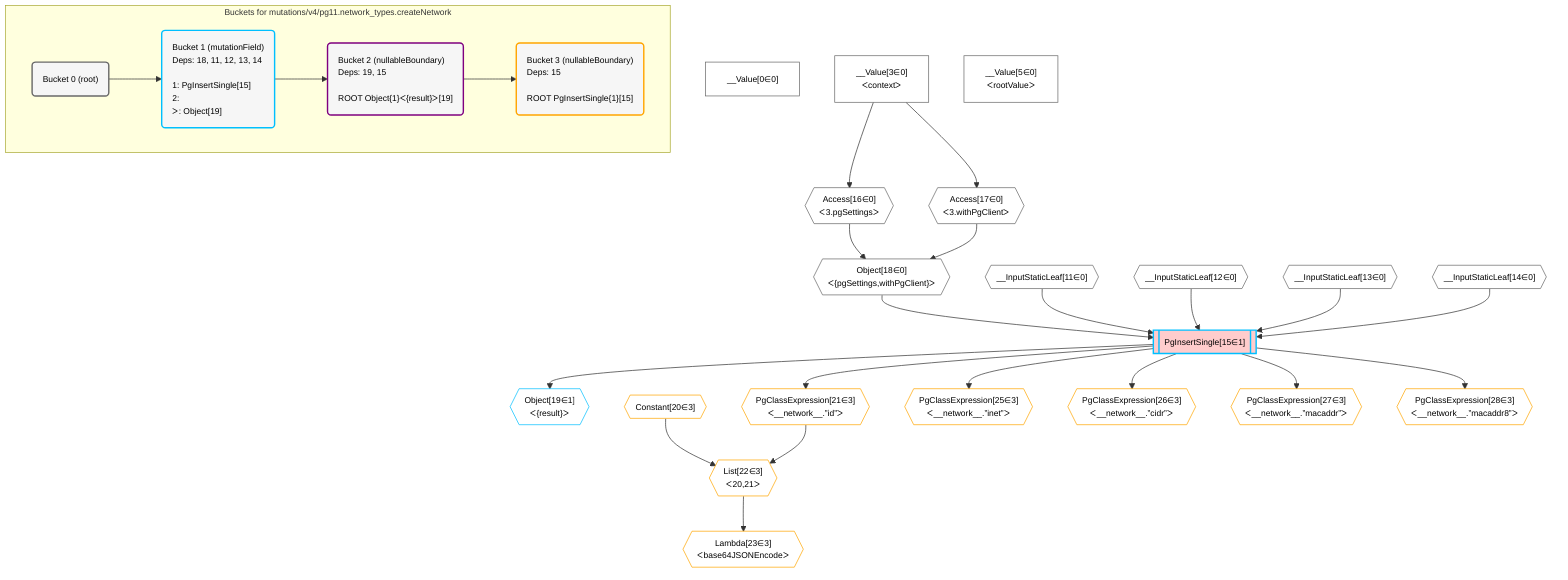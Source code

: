 %%{init: {'themeVariables': { 'fontSize': '12px'}}}%%
graph TD
    classDef path fill:#eee,stroke:#000,color:#000
    classDef plan fill:#fff,stroke-width:1px,color:#000
    classDef itemplan fill:#fff,stroke-width:2px,color:#000
    classDef unbatchedplan fill:#dff,stroke-width:1px,color:#000
    classDef sideeffectplan fill:#fcc,stroke-width:2px,color:#000
    classDef bucket fill:#f6f6f6,color:#000,stroke-width:2px,text-align:left


    %% define steps
    __Value0["__Value[0∈0]"]:::plan
    __Value3["__Value[3∈0]<br />ᐸcontextᐳ"]:::plan
    __Value5["__Value[5∈0]<br />ᐸrootValueᐳ"]:::plan
    __InputStaticLeaf11{{"__InputStaticLeaf[11∈0]"}}:::plan
    __InputStaticLeaf12{{"__InputStaticLeaf[12∈0]"}}:::plan
    __InputStaticLeaf13{{"__InputStaticLeaf[13∈0]"}}:::plan
    __InputStaticLeaf14{{"__InputStaticLeaf[14∈0]"}}:::plan
    Access16{{"Access[16∈0]<br />ᐸ3.pgSettingsᐳ"}}:::plan
    Access17{{"Access[17∈0]<br />ᐸ3.withPgClientᐳ"}}:::plan
    Object18{{"Object[18∈0]<br />ᐸ{pgSettings,withPgClient}ᐳ"}}:::plan
    PgInsertSingle15[["PgInsertSingle[15∈1]"]]:::sideeffectplan
    Object19{{"Object[19∈1]<br />ᐸ{result}ᐳ"}}:::plan
    Constant20{{"Constant[20∈3]"}}:::plan
    PgClassExpression21{{"PgClassExpression[21∈3]<br />ᐸ__network__.”id”ᐳ"}}:::plan
    List22{{"List[22∈3]<br />ᐸ20,21ᐳ"}}:::plan
    Lambda23{{"Lambda[23∈3]<br />ᐸbase64JSONEncodeᐳ"}}:::plan
    PgClassExpression25{{"PgClassExpression[25∈3]<br />ᐸ__network__.”inet”ᐳ"}}:::plan
    PgClassExpression26{{"PgClassExpression[26∈3]<br />ᐸ__network__.”cidr”ᐳ"}}:::plan
    PgClassExpression27{{"PgClassExpression[27∈3]<br />ᐸ__network__.”macaddr”ᐳ"}}:::plan
    PgClassExpression28{{"PgClassExpression[28∈3]<br />ᐸ__network__.”macaddr8”ᐳ"}}:::plan

    %% plan dependencies
    __Value3 --> Access16
    __Value3 --> Access17
    Access16 & Access17 --> Object18
    Object18 & __InputStaticLeaf11 & __InputStaticLeaf12 & __InputStaticLeaf13 & __InputStaticLeaf14 --> PgInsertSingle15
    PgInsertSingle15 --> Object19
    PgInsertSingle15 --> PgClassExpression21
    Constant20 & PgClassExpression21 --> List22
    List22 --> Lambda23
    PgInsertSingle15 --> PgClassExpression25
    PgInsertSingle15 --> PgClassExpression26
    PgInsertSingle15 --> PgClassExpression27
    PgInsertSingle15 --> PgClassExpression28

    subgraph "Buckets for mutations/v4/pg11.network_types.createNetwork"
    Bucket0("Bucket 0 (root)"):::bucket
    classDef bucket0 stroke:#696969
    class Bucket0,__Value0,__Value3,__Value5,__InputStaticLeaf11,__InputStaticLeaf12,__InputStaticLeaf13,__InputStaticLeaf14,Access16,Access17,Object18 bucket0
    Bucket1("Bucket 1 (mutationField)<br />Deps: 18, 11, 12, 13, 14<br /><br />1: PgInsertSingle[15]<br />2: <br />ᐳ: Object[19]"):::bucket
    classDef bucket1 stroke:#00bfff
    class Bucket1,PgInsertSingle15,Object19 bucket1
    Bucket2("Bucket 2 (nullableBoundary)<br />Deps: 19, 15<br /><br />ROOT Object{1}ᐸ{result}ᐳ[19]"):::bucket
    classDef bucket2 stroke:#7f007f
    class Bucket2 bucket2
    Bucket3("Bucket 3 (nullableBoundary)<br />Deps: 15<br /><br />ROOT PgInsertSingle{1}[15]"):::bucket
    classDef bucket3 stroke:#ffa500
    class Bucket3,Constant20,PgClassExpression21,List22,Lambda23,PgClassExpression25,PgClassExpression26,PgClassExpression27,PgClassExpression28 bucket3
    Bucket0 --> Bucket1
    Bucket1 --> Bucket2
    Bucket2 --> Bucket3
    end